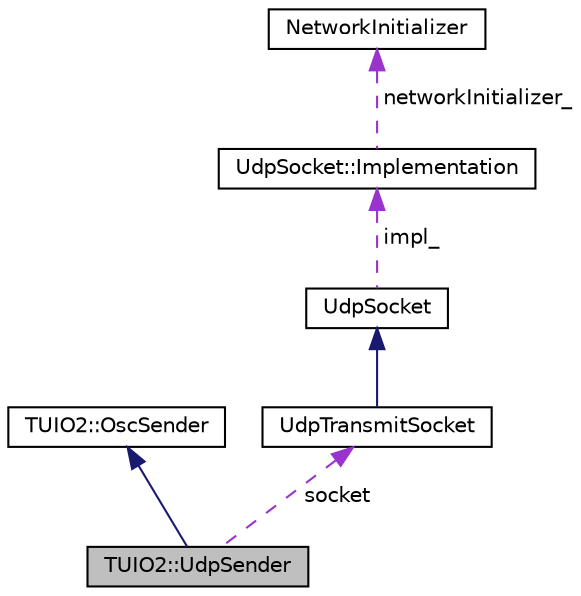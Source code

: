 digraph "TUIO2::UdpSender"
{
 // LATEX_PDF_SIZE
  edge [fontname="Helvetica",fontsize="10",labelfontname="Helvetica",labelfontsize="10"];
  node [fontname="Helvetica",fontsize="10",shape=record];
  Node1 [label="TUIO2::UdpSender",height=0.2,width=0.4,color="black", fillcolor="grey75", style="filled", fontcolor="black",tooltip=" "];
  Node2 -> Node1 [dir="back",color="midnightblue",fontsize="10",style="solid",fontname="Helvetica"];
  Node2 [label="TUIO2::OscSender",height=0.2,width=0.4,color="black", fillcolor="white", style="filled",URL="$classTUIO2_1_1OscSender.html",tooltip=" "];
  Node3 -> Node1 [dir="back",color="darkorchid3",fontsize="10",style="dashed",label=" socket" ,fontname="Helvetica"];
  Node3 [label="UdpTransmitSocket",height=0.2,width=0.4,color="black", fillcolor="white", style="filled",URL="$classUdpTransmitSocket.html",tooltip=" "];
  Node4 -> Node3 [dir="back",color="midnightblue",fontsize="10",style="solid",fontname="Helvetica"];
  Node4 [label="UdpSocket",height=0.2,width=0.4,color="black", fillcolor="white", style="filled",URL="$classUdpSocket.html",tooltip=" "];
  Node5 -> Node4 [dir="back",color="darkorchid3",fontsize="10",style="dashed",label=" impl_" ,fontname="Helvetica"];
  Node5 [label="UdpSocket::Implementation",height=0.2,width=0.4,color="black", fillcolor="white", style="filled",URL="$classUdpSocket_1_1Implementation.html",tooltip=" "];
  Node6 -> Node5 [dir="back",color="darkorchid3",fontsize="10",style="dashed",label=" networkInitializer_" ,fontname="Helvetica"];
  Node6 [label="NetworkInitializer",height=0.2,width=0.4,color="black", fillcolor="white", style="filled",URL="$classNetworkInitializer.html",tooltip=" "];
}
